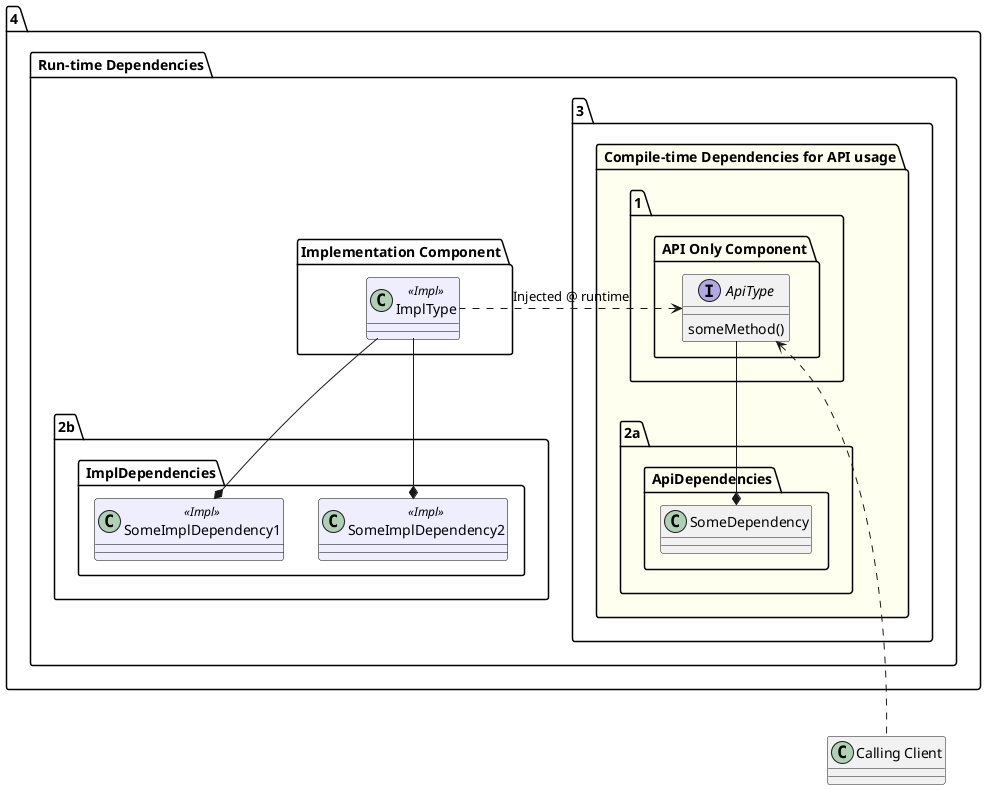@startuml

skinparam class {
  BackgroundColor<<Impl>> #EEEEFF
  BorderColor<<Impl>> black
}

package "4. Run-time Dependencies" {

    package "3. Compile-time Dependencies for API usage" #fffff0 {

        package "1. API Only Component" {

            interface ApiType {
                someMethod()
            }
        }

        package "2a. ApiDependencies" {

            class SomeDependency

            ApiType --* SomeDependency
        }
    }

    package "Implementation Component" {

        class "ImplType" <<Impl>>
        ApiType <.right.. ImplType : Injected @ runtime
    }

    package "2b. ImplDependencies" {

        class "SomeImplDependency1" <<Impl>>
        class "SomeImplDependency2" <<Impl>>

        ImplType --* SomeImplDependency1
        ImplType --* SomeImplDependency2
    }
}

class "Calling Client"
ApiType <..down. "Calling Client"

@enduml